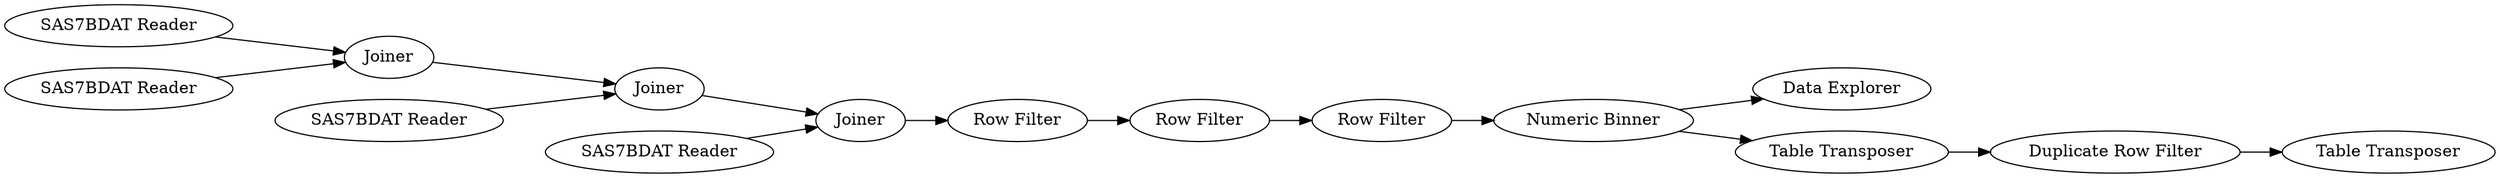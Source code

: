 digraph {
	1 [label="SAS7BDAT Reader"]
	2 [label="SAS7BDAT Reader"]
	3 [label="SAS7BDAT Reader"]
	4 [label="SAS7BDAT Reader"]
	5 [label=Joiner]
	6 [label=Joiner]
	7 [label=Joiner]
	8 [label="Row Filter"]
	9 [label="Row Filter"]
	10 [label="Row Filter"]
	11 [label="Numeric Binner"]
	12 [label="Data Explorer"]
	14 [label="Table Transposer"]
	15 [label="Duplicate Row Filter"]
	16 [label="Table Transposer"]
	1 -> 5
	2 -> 7
	3 -> 6
	4 -> 5
	5 -> 6
	6 -> 7
	7 -> 8
	8 -> 9
	9 -> 10
	10 -> 11
	11 -> 12
	11 -> 14
	14 -> 15
	15 -> 16
	rankdir=LR
}
